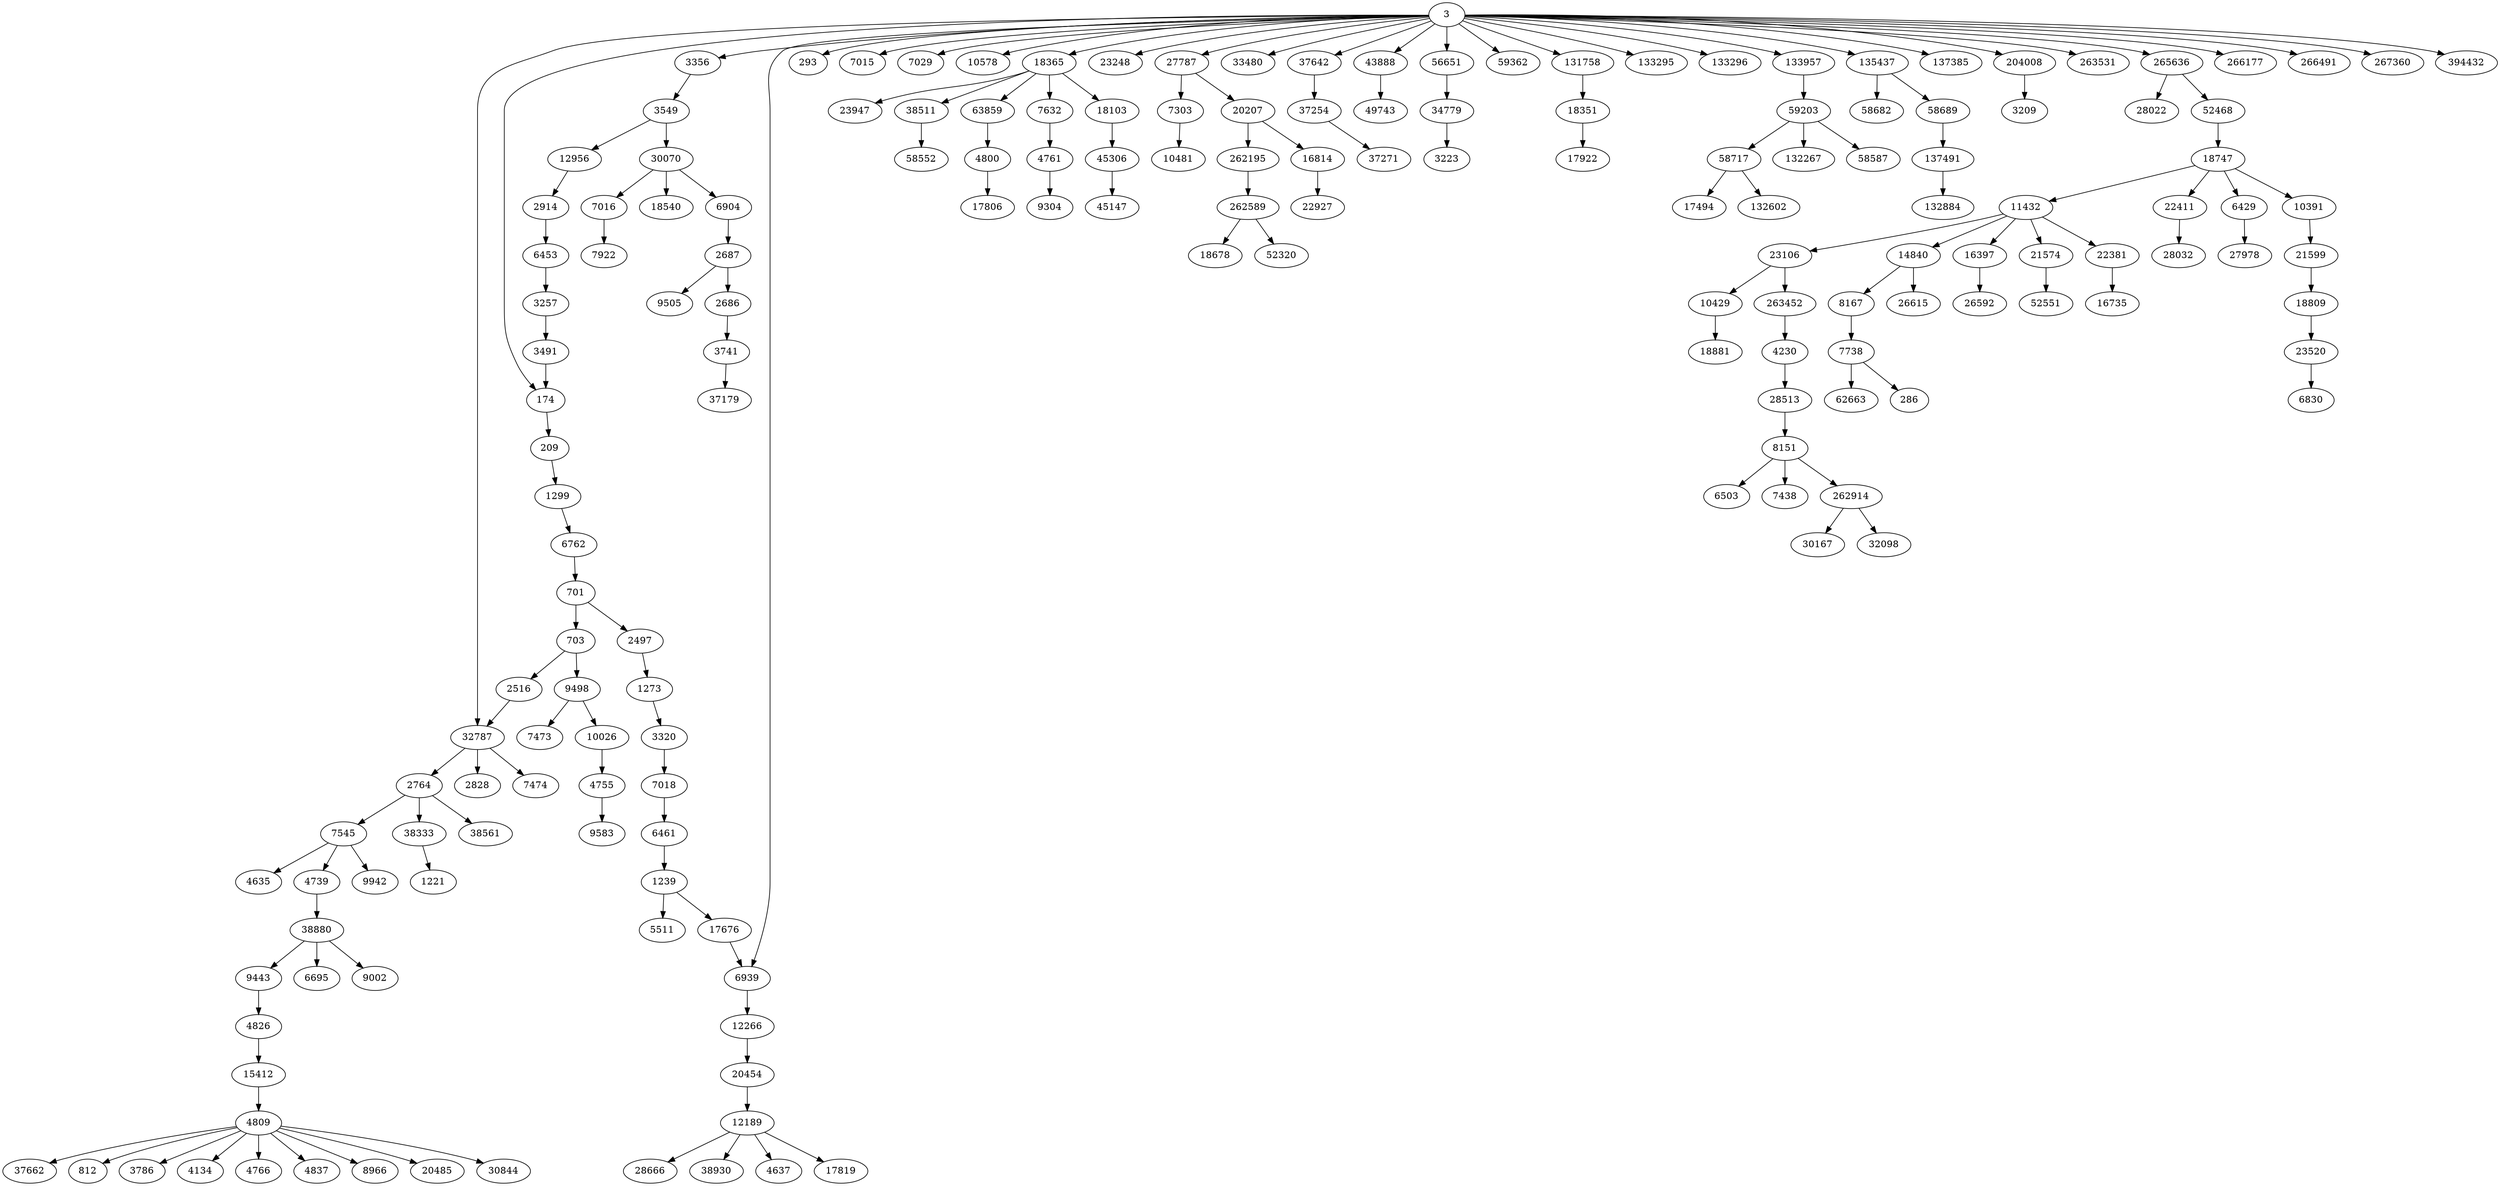 digraph {
  // Node definitions.
  3;
  174;
  209;
  286;
  293;
  701;
  703;
  812;
  1221;
  1239;
  1273;
  1299;
  2497;
  2516;
  2686;
  2687;
  2764;
  2828;
  2914;
  3209;
  3223;
  3257;
  3320;
  3356;
  3491;
  3549;
  3741;
  3786;
  4134;
  4230;
  4635;
  4637;
  4739;
  4755;
  4761;
  4766;
  4800;
  4809;
  4826;
  4837;
  5511;
  6429;
  6453;
  6461;
  6503;
  6695;
  6762;
  6830;
  6904;
  6939;
  7015;
  7016;
  7018;
  7029;
  7303;
  7438;
  7473;
  7474;
  7545;
  7632;
  7738;
  7922;
  8151;
  8167;
  8966;
  9002;
  9304;
  9443;
  9498;
  9505;
  9583;
  9942;
  10026;
  10391;
  10429;
  10481;
  10578;
  11432;
  12189;
  12266;
  12956;
  14840;
  15412;
  16397;
  16735;
  16814;
  17494;
  17676;
  17806;
  17819;
  17922;
  18103;
  18351;
  18365;
  18540;
  18678;
  18747;
  18809;
  18881;
  20207;
  20454;
  20485;
  21574;
  21599;
  22381;
  22411;
  22927;
  23106;
  23248;
  23520;
  23947;
  26592;
  26615;
  27787;
  27978;
  28022;
  28032;
  28513;
  28666;
  30070;
  30167;
  30844;
  32098;
  32787;
  33480;
  34779;
  37179;
  37254;
  37271;
  37642;
  37662;
  38333;
  38511;
  38561;
  38880;
  38930;
  43888;
  45147;
  45306;
  49743;
  52320;
  52468;
  52551;
  56651;
  58552;
  58587;
  58682;
  58689;
  58717;
  59203;
  59362;
  62663;
  63859;
  131758;
  132267;
  132602;
  132884;
  133295;
  133296;
  133957;
  135437;
  137385;
  137491;
  204008;
  262195;
  262589;
  262914;
  263452;
  263531;
  265636;
  266177;
  266491;
  267360;
  394432;

  // Edge definitions.
  3 -> 174;
  3 -> 293;
  3 -> 3356;
  3 -> 6939;
  3 -> 7015;
  3 -> 7029;
  3 -> 10578;
  3 -> 18365;
  3 -> 23248;
  3 -> 27787;
  3 -> 32787;
  3 -> 33480;
  3 -> 37642;
  3 -> 43888;
  3 -> 56651;
  3 -> 59362;
  3 -> 131758;
  3 -> 133295;
  3 -> 133296;
  3 -> 133957;
  3 -> 135437;
  3 -> 137385;
  3 -> 204008;
  3 -> 263531;
  3 -> 265636;
  3 -> 266177;
  3 -> 266491;
  3 -> 267360;
  3 -> 394432;
  174 -> 209;
  209 -> 1299;
  701 -> 703;
  701 -> 2497;
  703 -> 2516;
  703 -> 9498;
  1239 -> 5511;
  1239 -> 17676;
  1273 -> 3320;
  1299 -> 6762;
  2497 -> 1273;
  2516 -> 32787;
  2686 -> 3741;
  2687 -> 2686;
  2687 -> 9505;
  2764 -> 7545;
  2764 -> 38333;
  2764 -> 38561;
  2914 -> 6453;
  3257 -> 3491;
  3320 -> 7018;
  3356 -> 3549;
  3491 -> 174;
  3549 -> 12956;
  3549 -> 30070;
  3741 -> 37179;
  4230 -> 28513;
  4739 -> 38880;
  4755 -> 9583;
  4761 -> 9304;
  4800 -> 17806;
  4809 -> 812;
  4809 -> 3786;
  4809 -> 4134;
  4809 -> 4766;
  4809 -> 4837;
  4809 -> 8966;
  4809 -> 20485;
  4809 -> 30844;
  4809 -> 37662;
  4826 -> 15412;
  6429 -> 27978;
  6453 -> 3257;
  6461 -> 1239;
  6762 -> 701;
  6904 -> 2687;
  6939 -> 12266;
  7016 -> 7922;
  7018 -> 6461;
  7303 -> 10481;
  7545 -> 4635;
  7545 -> 4739;
  7545 -> 9942;
  7632 -> 4761;
  7738 -> 286;
  7738 -> 62663;
  8151 -> 6503;
  8151 -> 7438;
  8151 -> 262914;
  8167 -> 7738;
  9443 -> 4826;
  9498 -> 7473;
  9498 -> 10026;
  10026 -> 4755;
  10391 -> 21599;
  10429 -> 18881;
  11432 -> 14840;
  11432 -> 16397;
  11432 -> 21574;
  11432 -> 22381;
  11432 -> 23106;
  12189 -> 4637;
  12189 -> 17819;
  12189 -> 28666;
  12189 -> 38930;
  12266 -> 20454;
  12956 -> 2914;
  14840 -> 8167;
  14840 -> 26615;
  15412 -> 4809;
  16397 -> 26592;
  16814 -> 22927;
  17676 -> 6939;
  18103 -> 45306;
  18351 -> 17922;
  18365 -> 7632;
  18365 -> 18103;
  18365 -> 23947;
  18365 -> 38511;
  18365 -> 63859;
  18747 -> 6429;
  18747 -> 10391;
  18747 -> 11432;
  18747 -> 22411;
  18809 -> 23520;
  20207 -> 16814;
  20207 -> 262195;
  20454 -> 12189;
  21574 -> 52551;
  21599 -> 18809;
  22381 -> 16735;
  22411 -> 28032;
  23106 -> 10429;
  23106 -> 263452;
  23520 -> 6830;
  27787 -> 7303;
  27787 -> 20207;
  28513 -> 8151;
  30070 -> 6904;
  30070 -> 7016;
  30070 -> 18540;
  32787 -> 2764;
  32787 -> 2828;
  32787 -> 7474;
  34779 -> 3223;
  37254 -> 37271;
  37642 -> 37254;
  38333 -> 1221;
  38511 -> 58552;
  38880 -> 6695;
  38880 -> 9002;
  38880 -> 9443;
  43888 -> 49743;
  45306 -> 45147;
  52468 -> 18747;
  56651 -> 34779;
  58689 -> 137491;
  58717 -> 17494;
  58717 -> 132602;
  59203 -> 58587;
  59203 -> 58717;
  59203 -> 132267;
  63859 -> 4800;
  131758 -> 18351;
  133957 -> 59203;
  135437 -> 58682;
  135437 -> 58689;
  137491 -> 132884;
  204008 -> 3209;
  262195 -> 262589;
  262589 -> 18678;
  262589 -> 52320;
  262914 -> 30167;
  262914 -> 32098;
  263452 -> 4230;
  265636 -> 28022;
  265636 -> 52468;
}
